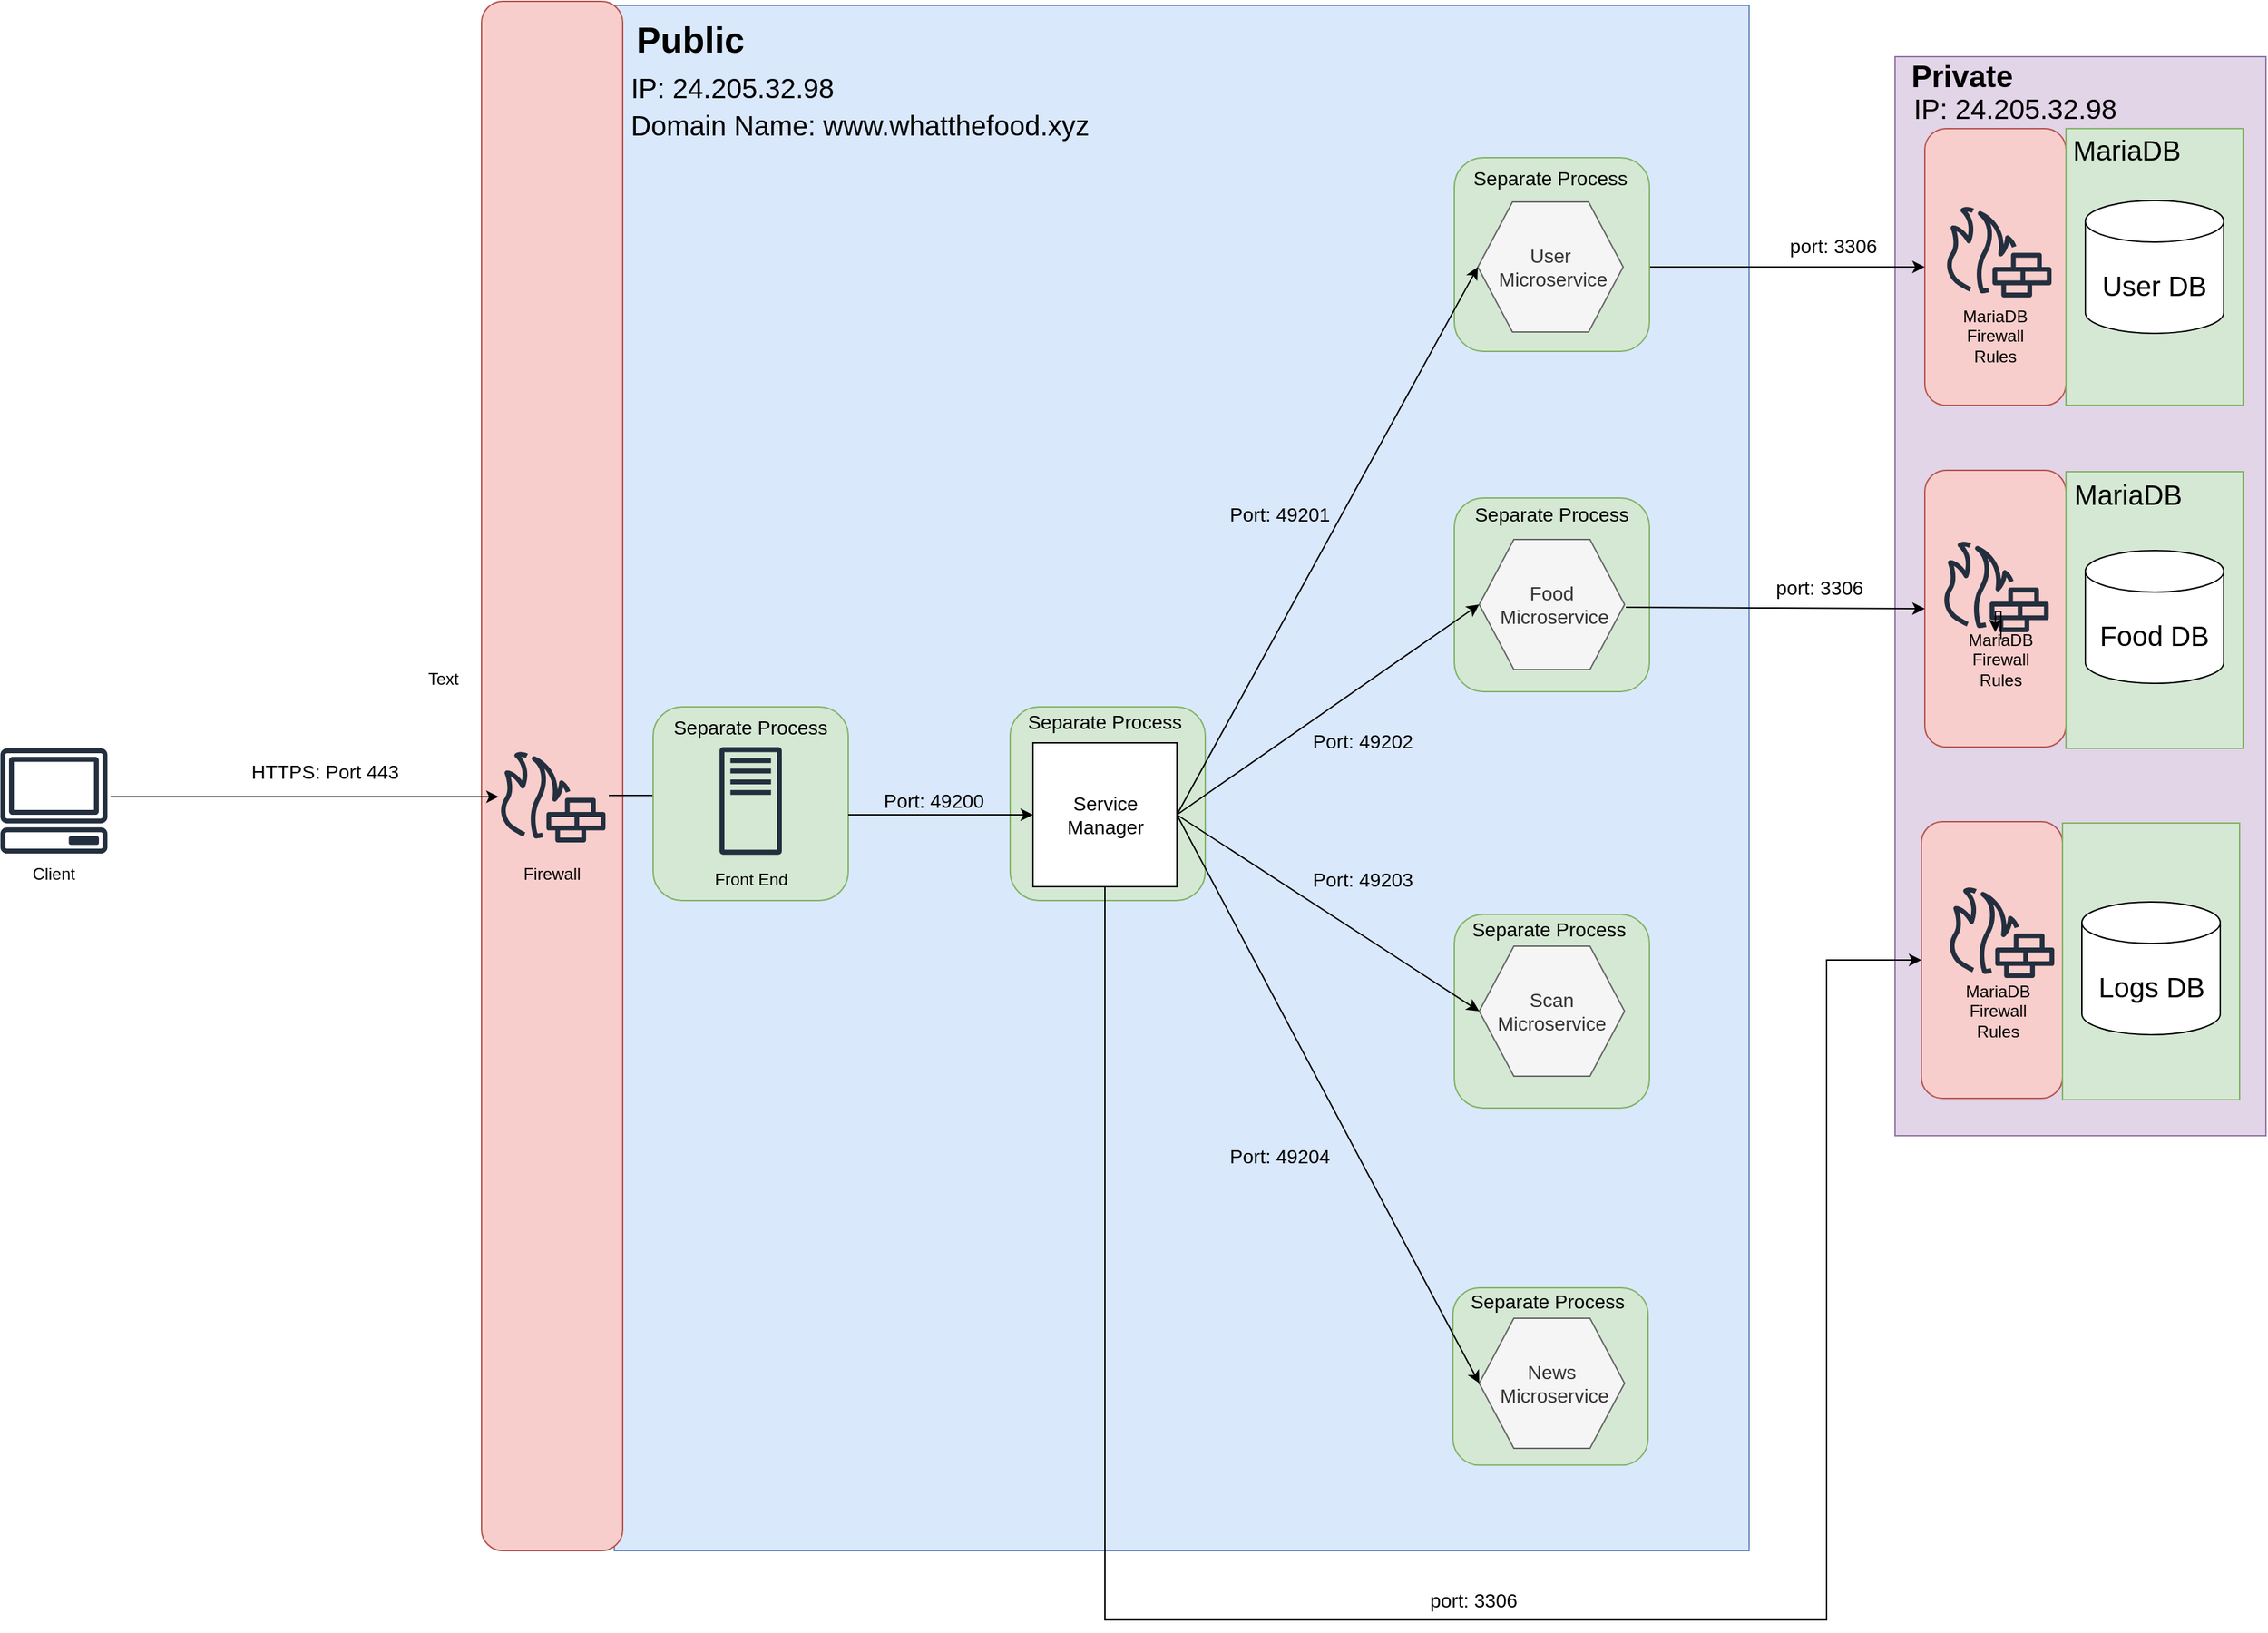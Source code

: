 <mxfile version="17.2.1" type="google"><diagram id="EHm1ZWKffIworvGqZThp" name="Page-1"><mxGraphModel grid="1" page="1" gridSize="10" guides="1" tooltips="1" connect="1" arrows="1" fold="1" pageScale="1" pageWidth="850" pageHeight="1100" math="0" shadow="0"><root><mxCell id="0"/><mxCell id="1" parent="0"/><mxCell id="SncKtvqLn2r_ds8e2E_o-1" value="" style="group" connectable="0" vertex="1" parent="1"><mxGeometry x="2000" y="510" width="214" height="190" as="geometry"/></mxCell><mxCell id="RpkAINm4GJmQVX-8_D2U-4" value="" style="rounded=0;whiteSpace=wrap;html=1;fillColor=#dae8fc;strokeColor=#6c8ebf;" vertex="1" parent="SncKtvqLn2r_ds8e2E_o-1"><mxGeometry x="-606" y="-927.055" width="820" height="1117.055" as="geometry"/></mxCell><mxCell id="SncKtvqLn2r_ds8e2E_o-2" value="" style="rounded=1;whiteSpace=wrap;html=1;fontSize=14;fillColor=#d5e8d4;strokeColor=#82b366;" vertex="1" parent="SncKtvqLn2r_ds8e2E_o-1"><mxGeometry width="141" height="128.187" as="geometry"/></mxCell><mxCell id="SncKtvqLn2r_ds8e2E_o-3" value="Separate Process" style="text;html=1;align=center;verticalAlign=middle;whiteSpace=wrap;rounded=0;fontSize=14;" vertex="1" parent="SncKtvqLn2r_ds8e2E_o-1"><mxGeometry x="3" y="-3.662" width="131" height="27.469" as="geometry"/></mxCell><mxCell id="RpkAINm4GJmQVX-8_D2U-36" value="&lt;font size=&quot;1&quot;&gt;&lt;b style=&quot;font-size: 26px&quot;&gt;Public&lt;/b&gt;&lt;/font&gt;" style="text;html=1;strokeColor=none;fillColor=none;align=center;verticalAlign=middle;whiteSpace=wrap;rounded=0;" vertex="1" parent="SncKtvqLn2r_ds8e2E_o-1"><mxGeometry x="-606" y="-918.333" width="110" height="31.667" as="geometry"/></mxCell><mxCell id="wL3OWlWnEyWlHNwKsk_n-22" value="&lt;font&gt;&lt;span style=&quot;font-size: 20px&quot;&gt;IP:&amp;nbsp;&lt;/span&gt;&lt;font style=&quot;font-size: 20px&quot;&gt;24.205.32.98&lt;/font&gt;&lt;br&gt;&lt;span style=&quot;font-size: 20px&quot;&gt;Domain Name: www.whatthefood.xyz&lt;/span&gt;&lt;/font&gt;" style="text;html=1;strokeColor=none;fillColor=none;align=left;verticalAlign=middle;whiteSpace=wrap;rounded=0;fontSize=22;" vertex="1" parent="SncKtvqLn2r_ds8e2E_o-1"><mxGeometry x="-596" y="-880.861" width="400" height="52.778" as="geometry"/></mxCell><mxCell id="wL3OWlWnEyWlHNwKsk_n-20" value="" style="rounded=0;whiteSpace=wrap;html=1;fontSize=14;fillColor=#e1d5e7;strokeColor=#9673a6;" vertex="1" parent="1"><mxGeometry x="2319.5" y="-380" width="268" height="780" as="geometry"/></mxCell><mxCell id="RpkAINm4GJmQVX-8_D2U-5" value="" style="rounded=1;whiteSpace=wrap;html=1;fillColor=#f8cecc;strokeColor=#b85450;" vertex="1" parent="1"><mxGeometry x="1298" y="-420" width="102" height="1120" as="geometry"/></mxCell><mxCell id="RpkAINm4GJmQVX-8_D2U-6" value="" style="sketch=0;outlineConnect=0;fontColor=#232F3E;gradientColor=none;fillColor=#232F3E;strokeColor=none;dashed=0;verticalLabelPosition=bottom;verticalAlign=top;align=center;html=1;fontSize=12;fontStyle=0;aspect=fixed;pointerEvents=1;shape=mxgraph.aws4.client;" vertex="1" parent="1"><mxGeometry x="950" y="120" width="78" height="76" as="geometry"/></mxCell><mxCell id="RpkAINm4GJmQVX-8_D2U-7" value="Client" style="text;html=1;strokeColor=none;fillColor=none;align=center;verticalAlign=middle;whiteSpace=wrap;rounded=0;" vertex="1" parent="1"><mxGeometry x="959" y="196" width="60" height="30" as="geometry"/></mxCell><mxCell id="RpkAINm4GJmQVX-8_D2U-16" value="" style="sketch=0;outlineConnect=0;fontColor=#232F3E;gradientColor=none;fillColor=#232F3E;strokeColor=none;dashed=0;verticalLabelPosition=bottom;verticalAlign=top;align=center;html=1;fontSize=12;fontStyle=0;aspect=fixed;pointerEvents=1;shape=mxgraph.aws4.generic_firewall;" vertex="1" parent="1"><mxGeometry x="1310" y="121.99" width="78" height="66" as="geometry"/></mxCell><mxCell id="RpkAINm4GJmQVX-8_D2U-19" value="Firewall" style="text;html=1;strokeColor=none;fillColor=none;align=center;verticalAlign=middle;whiteSpace=wrap;rounded=0;" vertex="1" parent="1"><mxGeometry x="1319" y="195.99" width="60" height="30" as="geometry"/></mxCell><mxCell id="RpkAINm4GJmQVX-8_D2U-22" value="&lt;font style=&quot;font-size: 14px&quot;&gt;HTTPS: Port 443&lt;br&gt;&lt;/font&gt;" style="text;html=1;strokeColor=none;fillColor=none;align=center;verticalAlign=middle;whiteSpace=wrap;rounded=0;" vertex="1" parent="1"><mxGeometry x="1130" y="121.99" width="110" height="30" as="geometry"/></mxCell><mxCell id="RpkAINm4GJmQVX-8_D2U-33" value="" style="endArrow=classic;html=1;rounded=0;" edge="1" parent="1" target="RpkAINm4GJmQVX-8_D2U-16"><mxGeometry width="50" height="50" relative="1" as="geometry"><mxPoint x="1030" y="155" as="sourcePoint"/><mxPoint x="1170" y="155" as="targetPoint"/></mxGeometry></mxCell><mxCell id="RpkAINm4GJmQVX-8_D2U-38" value="" style="endArrow=classic;html=1;rounded=0;" edge="1" parent="1"><mxGeometry width="50" height="50" relative="1" as="geometry"><mxPoint x="1390" y="154" as="sourcePoint"/><mxPoint x="1470" y="154" as="targetPoint"/></mxGeometry></mxCell><mxCell id="IdQ-wkKmhPiI5HT7D6Mn-20" value="" style="group" vertex="1" connectable="0" parent="1"><mxGeometry x="2001" y="240" width="141" height="140" as="geometry"/></mxCell><mxCell id="IdQ-wkKmhPiI5HT7D6Mn-21" value="" style="rounded=1;whiteSpace=wrap;html=1;fontSize=14;fillColor=#d5e8d4;strokeColor=#82b366;" vertex="1" parent="IdQ-wkKmhPiI5HT7D6Mn-20"><mxGeometry width="141" height="140" as="geometry"/></mxCell><mxCell id="IdQ-wkKmhPiI5HT7D6Mn-22" value="Separate Process" style="text;html=1;align=center;verticalAlign=middle;whiteSpace=wrap;rounded=0;fontSize=14;" vertex="1" parent="IdQ-wkKmhPiI5HT7D6Mn-20"><mxGeometry x="3" y="-4" width="131" height="30" as="geometry"/></mxCell><mxCell id="IdQ-wkKmhPiI5HT7D6Mn-26" value="" style="group" vertex="1" connectable="0" parent="1"><mxGeometry x="1422" y="90" width="141" height="140" as="geometry"/></mxCell><mxCell id="IdQ-wkKmhPiI5HT7D6Mn-27" value="" style="rounded=1;whiteSpace=wrap;html=1;fontSize=14;fillColor=#d5e8d4;strokeColor=#82b366;" vertex="1" parent="IdQ-wkKmhPiI5HT7D6Mn-26"><mxGeometry width="141" height="140" as="geometry"/></mxCell><mxCell id="IdQ-wkKmhPiI5HT7D6Mn-28" value="Separate Process" style="text;html=1;align=center;verticalAlign=middle;whiteSpace=wrap;rounded=0;fontSize=14;" vertex="1" parent="IdQ-wkKmhPiI5HT7D6Mn-26"><mxGeometry x="5" width="131" height="30" as="geometry"/></mxCell><mxCell id="IdQ-wkKmhPiI5HT7D6Mn-29" value="" style="group" vertex="1" connectable="0" parent="1"><mxGeometry x="2001" y="-61.02" width="141" height="140" as="geometry"/></mxCell><mxCell id="IdQ-wkKmhPiI5HT7D6Mn-30" value="" style="rounded=1;whiteSpace=wrap;html=1;fontSize=14;fillColor=#d5e8d4;strokeColor=#82b366;" vertex="1" parent="IdQ-wkKmhPiI5HT7D6Mn-29"><mxGeometry width="141" height="140" as="geometry"/></mxCell><mxCell id="RpkAINm4GJmQVX-8_D2U-26" value="&lt;font style=&quot;font-size: 14px&quot;&gt;Scan Microservice&lt;/font&gt;" style="shape=hexagon;perimeter=hexagonPerimeter2;whiteSpace=wrap;html=1;fixedSize=1;rotation=0;size=25;fillColor=#f5f5f5;fontColor=#333333;strokeColor=#666666;" vertex="1" parent="1"><mxGeometry x="2019" y="263.03" width="105" height="93.95" as="geometry"/></mxCell><mxCell id="RpkAINm4GJmQVX-8_D2U-27" value="&lt;font style=&quot;font-size: 14px&quot;&gt;News&lt;br&gt;&amp;nbsp;Microservice&lt;/font&gt;" style="shape=hexagon;perimeter=hexagonPerimeter2;whiteSpace=wrap;html=1;fixedSize=1;rotation=0;size=25;fillColor=#f5f5f5;fontColor=#333333;strokeColor=#666666;" vertex="1" parent="1"><mxGeometry x="2019" y="532.03" width="105" height="93.95" as="geometry"/></mxCell><mxCell id="RpkAINm4GJmQVX-8_D2U-8" value="" style="sketch=0;outlineConnect=0;fontColor=#232F3E;gradientColor=none;fillColor=#232F3E;strokeColor=none;dashed=0;verticalLabelPosition=bottom;verticalAlign=top;align=center;html=1;fontSize=12;fontStyle=0;aspect=fixed;pointerEvents=1;shape=mxgraph.aws4.traditional_server;" vertex="1" parent="1"><mxGeometry x="1470" y="119" width="45" height="78" as="geometry"/></mxCell><mxCell id="RpkAINm4GJmQVX-8_D2U-9" value="Front End" style="text;html=1;strokeColor=none;fillColor=none;align=center;verticalAlign=middle;whiteSpace=wrap;rounded=0;" vertex="1" parent="1"><mxGeometry x="1462.5" y="200" width="60" height="30" as="geometry"/></mxCell><mxCell id="IdQ-wkKmhPiI5HT7D6Mn-31" value="Separate Process" style="text;html=1;align=center;verticalAlign=middle;whiteSpace=wrap;rounded=0;fontSize=14;" vertex="1" parent="1"><mxGeometry x="2006" y="-64.02" width="131" height="30" as="geometry"/></mxCell><mxCell id="wL3OWlWnEyWlHNwKsk_n-1" value="" style="rounded=1;whiteSpace=wrap;html=1;fillColor=#f8cecc;strokeColor=#b85450;" vertex="1" parent="1"><mxGeometry x="2341" y="-328.03" width="102" height="200" as="geometry"/></mxCell><mxCell id="wL3OWlWnEyWlHNwKsk_n-2" value="" style="sketch=0;outlineConnect=0;fontColor=#232F3E;gradientColor=none;fillColor=#232F3E;strokeColor=none;dashed=0;verticalLabelPosition=bottom;verticalAlign=top;align=center;html=1;fontSize=12;fontStyle=0;aspect=fixed;pointerEvents=1;shape=mxgraph.aws4.generic_firewall;" vertex="1" parent="1"><mxGeometry x="2355.0" y="-272.06" width="78" height="66" as="geometry"/></mxCell><mxCell id="wL3OWlWnEyWlHNwKsk_n-3" value="MariaDB Firewall Rules" style="text;html=1;strokeColor=none;fillColor=none;align=center;verticalAlign=middle;whiteSpace=wrap;rounded=0;" vertex="1" parent="1"><mxGeometry x="2362.0" y="-193.03" width="60" height="30" as="geometry"/></mxCell><mxCell id="wL3OWlWnEyWlHNwKsk_n-13" style="edgeStyle=orthogonalEdgeStyle;rounded=0;orthogonalLoop=1;jettySize=auto;html=1;exitX=1;exitY=0.5;exitDx=0;exitDy=0;entryX=0;entryY=0.5;entryDx=0;entryDy=0;fontSize=20;" edge="1" parent="1" source="RpkAINm4GJmQVX-8_D2U-23" target="wL3OWlWnEyWlHNwKsk_n-1"><mxGeometry relative="1" as="geometry"><mxPoint x="2410" y="-308.05" as="sourcePoint"/></mxGeometry></mxCell><mxCell id="wL3OWlWnEyWlHNwKsk_n-14" value="" style="rounded=0;whiteSpace=wrap;html=1;fontSize=20;fillColor=#d5e8d4;strokeColor=#82b366;" vertex="1" parent="1"><mxGeometry x="2443" y="-328.03" width="128" height="200" as="geometry"/></mxCell><mxCell id="wL3OWlWnEyWlHNwKsk_n-15" value="User DB" style="shape=cylinder3;whiteSpace=wrap;html=1;boundedLbl=1;backgroundOutline=1;size=15;fontSize=20;" vertex="1" parent="1"><mxGeometry x="2457" y="-276.03" width="100" height="95.99" as="geometry"/></mxCell><mxCell id="wL3OWlWnEyWlHNwKsk_n-16" value="MariaDB" style="text;html=1;strokeColor=none;fillColor=none;align=center;verticalAlign=middle;whiteSpace=wrap;rounded=0;fontSize=20;" vertex="1" parent="1"><mxGeometry x="2457" y="-328.03" width="60" height="30" as="geometry"/></mxCell><mxCell id="wL3OWlWnEyWlHNwKsk_n-21" value="&lt;b&gt;&lt;font style=&quot;font-size: 22px&quot;&gt;Private&lt;/font&gt;&lt;/b&gt;" style="text;html=1;strokeColor=none;fillColor=none;align=center;verticalAlign=middle;whiteSpace=wrap;rounded=0;fontSize=14;" vertex="1" parent="1"><mxGeometry x="2337.5" y="-380.0" width="60" height="30" as="geometry"/></mxCell><mxCell id="jKOO4HPRgOTFL-X2MaMv-1" value="&lt;span style=&quot;font-size: 20px&quot;&gt;IP:&amp;nbsp;&lt;/span&gt;&lt;font style=&quot;font-size: 20px&quot;&gt;24.205.32.98&lt;/font&gt;" style="text;html=1;strokeColor=none;fillColor=none;align=left;verticalAlign=middle;whiteSpace=wrap;rounded=0;" vertex="1" parent="1"><mxGeometry x="2330.5" y="-358.0" width="123" height="30" as="geometry"/></mxCell><mxCell id="jKOO4HPRgOTFL-X2MaMv-4" value="&lt;font style=&quot;font-size: 14px&quot;&gt;port: 3306&lt;/font&gt;" style="text;html=1;strokeColor=none;fillColor=none;align=center;verticalAlign=middle;whiteSpace=wrap;rounded=0;fontSize=18;" vertex="1" parent="1"><mxGeometry x="2220" y="-259" width="110" height="30" as="geometry"/></mxCell><mxCell id="dTRfDlJC6-cPV66OIMN1-16" value="&lt;font style=&quot;font-size: 14px&quot;&gt;Port: 49200&lt;/font&gt;" style="text;html=1;strokeColor=none;fillColor=none;align=center;verticalAlign=middle;whiteSpace=wrap;rounded=0;" vertex="1" parent="1"><mxGeometry x="1580" y="143" width="90" height="30" as="geometry"/></mxCell><mxCell id="dTRfDlJC6-cPV66OIMN1-17" value="&lt;font style=&quot;font-size: 14px&quot;&gt;Port: 49201&lt;/font&gt;" style="text;html=1;strokeColor=none;fillColor=none;align=center;verticalAlign=middle;whiteSpace=wrap;rounded=0;" vertex="1" parent="1"><mxGeometry x="1830" y="-64.02" width="90" height="30" as="geometry"/></mxCell><mxCell id="WSEtUWE85A2Ol4k8iW-y-1" value="Text" style="text;html=1;align=center;verticalAlign=middle;resizable=0;points=[];autosize=1;strokeColor=none;fillColor=none;" vertex="1" parent="1"><mxGeometry x="1250" y="60" width="40" height="20" as="geometry"/></mxCell><mxCell id="SncKtvqLn2r_ds8e2E_o-4" value="" style="group" connectable="0" vertex="1" parent="1"><mxGeometry x="1680" y="90" width="141" height="140" as="geometry"/></mxCell><mxCell id="SncKtvqLn2r_ds8e2E_o-5" value="" style="rounded=1;whiteSpace=wrap;html=1;fontSize=14;fillColor=#d5e8d4;strokeColor=#82b366;" vertex="1" parent="SncKtvqLn2r_ds8e2E_o-4"><mxGeometry width="141" height="140" as="geometry"/></mxCell><mxCell id="SncKtvqLn2r_ds8e2E_o-6" value="Separate Process" style="text;html=1;align=center;verticalAlign=middle;whiteSpace=wrap;rounded=0;fontSize=14;" vertex="1" parent="SncKtvqLn2r_ds8e2E_o-4"><mxGeometry x="3" y="-4" width="131" height="30" as="geometry"/></mxCell><mxCell id="SncKtvqLn2r_ds8e2E_o-8" value="&lt;font style=&quot;font-size: 14px&quot;&gt;Service Manager&lt;/font&gt;" style="whiteSpace=wrap;html=1;aspect=fixed;" vertex="1" parent="SncKtvqLn2r_ds8e2E_o-4"><mxGeometry x="16.5" y="26" width="104" height="104" as="geometry"/></mxCell><mxCell id="SncKtvqLn2r_ds8e2E_o-9" value="" style="endArrow=classic;html=1;rounded=0;fontSize=14;entryX=0;entryY=0.5;entryDx=0;entryDy=0;" edge="1" parent="1" target="SncKtvqLn2r_ds8e2E_o-8"><mxGeometry width="50" height="50" relative="1" as="geometry"><mxPoint x="1563" y="168" as="sourcePoint"/><mxPoint x="1870" y="190" as="targetPoint"/></mxGeometry></mxCell><mxCell id="IdQ-wkKmhPiI5HT7D6Mn-33" value="" style="rounded=1;whiteSpace=wrap;html=1;fontSize=14;fillColor=#d5e8d4;strokeColor=#82b366;" vertex="1" parent="1"><mxGeometry x="2001" y="-307.02" width="141" height="140" as="geometry"/></mxCell><mxCell id="IdQ-wkKmhPiI5HT7D6Mn-34" value="Separate Process" style="text;html=1;align=center;verticalAlign=middle;whiteSpace=wrap;rounded=0;fontSize=14;" vertex="1" parent="1"><mxGeometry x="2010" y="-307.02" width="121" height="30" as="geometry"/></mxCell><mxCell id="RpkAINm4GJmQVX-8_D2U-23" value="&lt;font style=&quot;font-size: 14px&quot;&gt;User&lt;br&gt;&amp;nbsp;Microservice&lt;/font&gt;" style="shape=hexagon;perimeter=hexagonPerimeter2;whiteSpace=wrap;html=1;fixedSize=1;rotation=0;size=25;fillColor=#f5f5f5;fontColor=#333333;strokeColor=#666666;" vertex="1" parent="1"><mxGeometry x="2018" y="-275" width="105" height="93.95" as="geometry"/></mxCell><mxCell id="RpkAINm4GJmQVX-8_D2U-25" value="&lt;font style=&quot;font-size: 14px&quot;&gt;Food&lt;br&gt;&amp;nbsp;Microservice&lt;/font&gt;" style="shape=hexagon;perimeter=hexagonPerimeter2;whiteSpace=wrap;html=1;fixedSize=1;rotation=0;size=25;fillColor=#f5f5f5;fontColor=#333333;strokeColor=#666666;" vertex="1" parent="1"><mxGeometry x="2019" y="-30.98" width="105" height="93.95" as="geometry"/></mxCell><mxCell id="SncKtvqLn2r_ds8e2E_o-11" value="" style="endArrow=classic;html=1;rounded=0;fontSize=14;exitX=1;exitY=0.5;exitDx=0;exitDy=0;entryX=0;entryY=0.5;entryDx=0;entryDy=0;" edge="1" parent="1" source="SncKtvqLn2r_ds8e2E_o-8" target="RpkAINm4GJmQVX-8_D2U-23"><mxGeometry width="50" height="50" relative="1" as="geometry"><mxPoint x="2030" y="140" as="sourcePoint"/><mxPoint x="2080" y="90" as="targetPoint"/></mxGeometry></mxCell><mxCell id="SncKtvqLn2r_ds8e2E_o-12" value="" style="endArrow=classic;html=1;rounded=0;fontSize=14;exitX=1;exitY=0.5;exitDx=0;exitDy=0;entryX=0;entryY=0.5;entryDx=0;entryDy=0;" edge="1" parent="1" source="SncKtvqLn2r_ds8e2E_o-8" target="RpkAINm4GJmQVX-8_D2U-25"><mxGeometry width="50" height="50" relative="1" as="geometry"><mxPoint x="2030" y="140" as="sourcePoint"/><mxPoint x="2080" y="90" as="targetPoint"/></mxGeometry></mxCell><mxCell id="SncKtvqLn2r_ds8e2E_o-13" value="" style="endArrow=classic;html=1;rounded=0;fontSize=14;exitX=1;exitY=0.5;exitDx=0;exitDy=0;entryX=0;entryY=0.5;entryDx=0;entryDy=0;" edge="1" parent="1" source="SncKtvqLn2r_ds8e2E_o-8" target="RpkAINm4GJmQVX-8_D2U-26"><mxGeometry width="50" height="50" relative="1" as="geometry"><mxPoint x="2030" y="140" as="sourcePoint"/><mxPoint x="2080" y="90" as="targetPoint"/></mxGeometry></mxCell><mxCell id="SncKtvqLn2r_ds8e2E_o-14" value="" style="endArrow=classic;html=1;rounded=0;fontSize=14;exitX=1;exitY=0.5;exitDx=0;exitDy=0;entryX=0;entryY=0.5;entryDx=0;entryDy=0;" edge="1" parent="1" source="SncKtvqLn2r_ds8e2E_o-8" target="RpkAINm4GJmQVX-8_D2U-27"><mxGeometry width="50" height="50" relative="1" as="geometry"><mxPoint x="1990" y="350" as="sourcePoint"/><mxPoint x="2040" y="300" as="targetPoint"/></mxGeometry></mxCell><mxCell id="SncKtvqLn2r_ds8e2E_o-16" value="" style="rounded=1;whiteSpace=wrap;html=1;fillColor=#f8cecc;strokeColor=#b85450;" vertex="1" parent="1"><mxGeometry x="2341" y="-81" width="102" height="200" as="geometry"/></mxCell><mxCell id="SncKtvqLn2r_ds8e2E_o-17" value="" style="sketch=0;outlineConnect=0;fontColor=#232F3E;gradientColor=none;fillColor=#232F3E;strokeColor=none;dashed=0;verticalLabelPosition=bottom;verticalAlign=top;align=center;html=1;fontSize=12;fontStyle=0;aspect=fixed;pointerEvents=1;shape=mxgraph.aws4.generic_firewall;" vertex="1" parent="1"><mxGeometry x="2353.0" y="-30.01" width="78" height="66" as="geometry"/></mxCell><mxCell id="7orSDm25gM5PyKPEBYfL-1" value="" style="edgeStyle=orthogonalEdgeStyle;rounded=0;orthogonalLoop=1;jettySize=auto;html=1;" edge="1" parent="1" source="SncKtvqLn2r_ds8e2E_o-18" target="SncKtvqLn2r_ds8e2E_o-17"><mxGeometry relative="1" as="geometry"/></mxCell><mxCell id="SncKtvqLn2r_ds8e2E_o-18" value="MariaDB Firewall Rules" style="text;html=1;strokeColor=none;fillColor=none;align=center;verticalAlign=middle;whiteSpace=wrap;rounded=0;" vertex="1" parent="1"><mxGeometry x="2366.0" y="40.99" width="60" height="30" as="geometry"/></mxCell><mxCell id="SncKtvqLn2r_ds8e2E_o-19" style="edgeStyle=orthogonalEdgeStyle;rounded=0;orthogonalLoop=1;jettySize=auto;html=1;exitX=1;exitY=0.5;exitDx=0;exitDy=0;entryX=0;entryY=0.5;entryDx=0;entryDy=0;fontSize=20;" edge="1" parent="1" target="SncKtvqLn2r_ds8e2E_o-16"><mxGeometry relative="1" as="geometry"><mxPoint x="2125" y="18.0" as="sourcePoint"/></mxGeometry></mxCell><mxCell id="SncKtvqLn2r_ds8e2E_o-20" value="" style="rounded=0;whiteSpace=wrap;html=1;fontSize=20;fillColor=#d5e8d4;strokeColor=#82b366;" vertex="1" parent="1"><mxGeometry x="2443" y="-80" width="128" height="200" as="geometry"/></mxCell><mxCell id="SncKtvqLn2r_ds8e2E_o-21" value="Food DB" style="shape=cylinder3;whiteSpace=wrap;html=1;boundedLbl=1;backgroundOutline=1;size=15;fontSize=20;" vertex="1" parent="1"><mxGeometry x="2457" y="-23" width="100" height="95.99" as="geometry"/></mxCell><mxCell id="SncKtvqLn2r_ds8e2E_o-22" value="MariaDB" style="text;html=1;strokeColor=none;fillColor=none;align=center;verticalAlign=middle;whiteSpace=wrap;rounded=0;fontSize=20;" vertex="1" parent="1"><mxGeometry x="2458" y="-79.0" width="60" height="30" as="geometry"/></mxCell><mxCell id="SncKtvqLn2r_ds8e2E_o-25" value="&lt;font style=&quot;font-size: 14px&quot;&gt;port: 3306&lt;/font&gt;" style="text;html=1;strokeColor=none;fillColor=none;align=center;verticalAlign=middle;whiteSpace=wrap;rounded=0;fontSize=18;" vertex="1" parent="1"><mxGeometry x="2209.5" y="-12.01" width="110" height="30" as="geometry"/></mxCell><mxCell id="SncKtvqLn2r_ds8e2E_o-26" value="&lt;font style=&quot;font-size: 14px&quot;&gt;Port: 49202&lt;/font&gt;" style="text;html=1;strokeColor=none;fillColor=none;align=center;verticalAlign=middle;whiteSpace=wrap;rounded=0;" vertex="1" parent="1"><mxGeometry x="1890" y="100" width="90" height="30" as="geometry"/></mxCell><mxCell id="SncKtvqLn2r_ds8e2E_o-27" value="&lt;font style=&quot;font-size: 14px&quot;&gt;Port: 49203&lt;/font&gt;" style="text;html=1;strokeColor=none;fillColor=none;align=center;verticalAlign=middle;whiteSpace=wrap;rounded=0;" vertex="1" parent="1"><mxGeometry x="1890" y="200" width="90" height="30" as="geometry"/></mxCell><mxCell id="SncKtvqLn2r_ds8e2E_o-28" value="&lt;font style=&quot;font-size: 14px&quot;&gt;Port: 49204&lt;/font&gt;" style="text;html=1;strokeColor=none;fillColor=none;align=center;verticalAlign=middle;whiteSpace=wrap;rounded=0;" vertex="1" parent="1"><mxGeometry x="1830" y="400" width="90" height="30" as="geometry"/></mxCell><mxCell id="PBG9xoGLNKg6EgJ6Mc7v-1" value="" style="rounded=1;whiteSpace=wrap;html=1;fillColor=#f8cecc;strokeColor=#b85450;" vertex="1" parent="1"><mxGeometry x="2338.5" y="173" width="102" height="200" as="geometry"/></mxCell><mxCell id="PBG9xoGLNKg6EgJ6Mc7v-2" value="MariaDB Firewall Rules" style="text;html=1;strokeColor=none;fillColor=none;align=center;verticalAlign=middle;whiteSpace=wrap;rounded=0;" vertex="1" parent="1"><mxGeometry x="2363.5" y="294.99" width="60" height="30" as="geometry"/></mxCell><mxCell id="PBG9xoGLNKg6EgJ6Mc7v-3" value="" style="rounded=0;whiteSpace=wrap;html=1;fontSize=20;fillColor=#d5e8d4;strokeColor=#82b366;" vertex="1" parent="1"><mxGeometry x="2440.5" y="174" width="128" height="200" as="geometry"/></mxCell><mxCell id="PBG9xoGLNKg6EgJ6Mc7v-4" value="Logs&amp;nbsp;DB" style="shape=cylinder3;whiteSpace=wrap;html=1;boundedLbl=1;backgroundOutline=1;size=15;fontSize=20;" vertex="1" parent="1"><mxGeometry x="2454.5" y="231" width="100" height="95.99" as="geometry"/></mxCell><mxCell id="PBG9xoGLNKg6EgJ6Mc7v-5" style="edgeStyle=orthogonalEdgeStyle;rounded=0;orthogonalLoop=1;jettySize=auto;html=1;exitX=0.5;exitY=1;exitDx=0;exitDy=0;entryX=0;entryY=0.5;entryDx=0;entryDy=0;" edge="1" parent="1" source="SncKtvqLn2r_ds8e2E_o-8" target="PBG9xoGLNKg6EgJ6Mc7v-1"><mxGeometry relative="1" as="geometry"><Array as="points"><mxPoint x="1749" y="750"/><mxPoint x="2270" y="750"/><mxPoint x="2270" y="273"/></Array></mxGeometry></mxCell><mxCell id="PBG9xoGLNKg6EgJ6Mc7v-6" value="&lt;font style=&quot;font-size: 14px&quot;&gt;port: 3306&lt;/font&gt;" style="text;html=1;strokeColor=none;fillColor=none;align=center;verticalAlign=middle;whiteSpace=wrap;rounded=0;fontSize=18;" vertex="1" parent="1"><mxGeometry x="1960" y="720" width="110" height="30" as="geometry"/></mxCell><mxCell id="7orSDm25gM5PyKPEBYfL-2" value="" style="sketch=0;outlineConnect=0;fontColor=#232F3E;gradientColor=none;fillColor=#232F3E;strokeColor=none;dashed=0;verticalLabelPosition=bottom;verticalAlign=top;align=center;html=1;fontSize=12;fontStyle=0;aspect=fixed;pointerEvents=1;shape=mxgraph.aws4.generic_firewall;" vertex="1" parent="1"><mxGeometry x="2357.0" y="220" width="78" height="66" as="geometry"/></mxCell></root></mxGraphModel></diagram></mxfile>